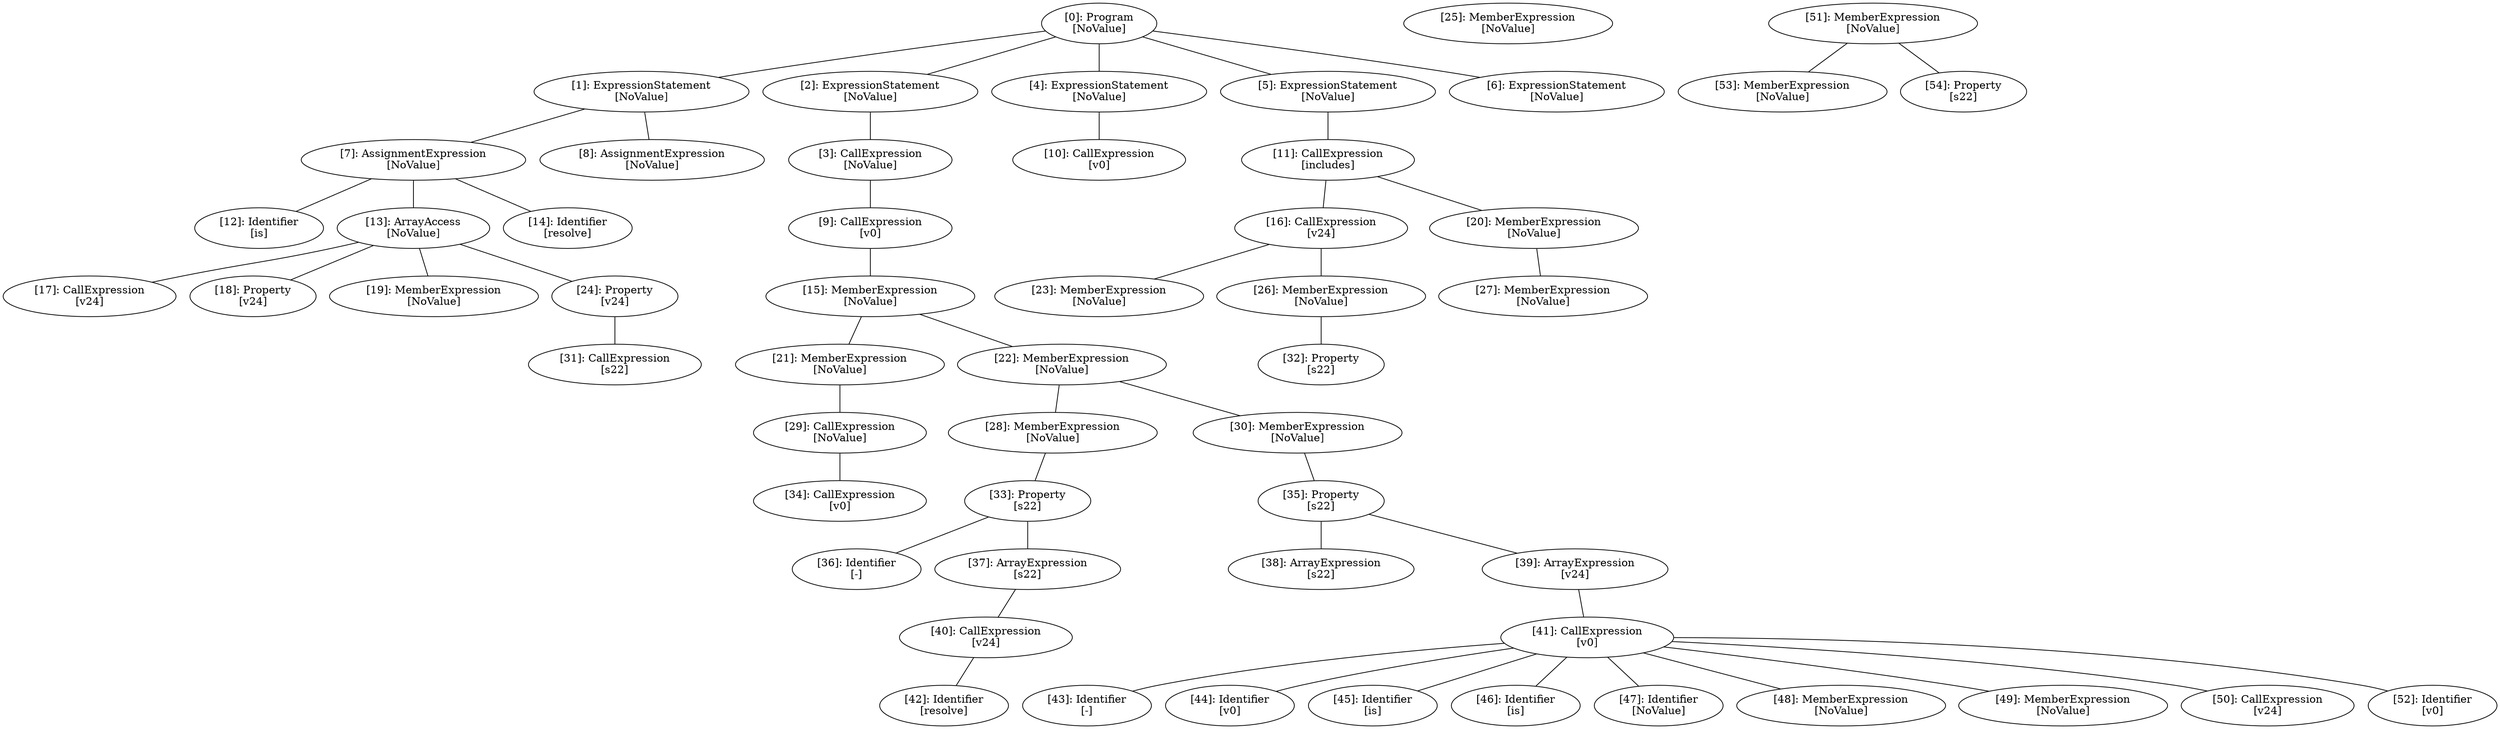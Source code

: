 // Result
graph {
	0 [label="[0]: Program
[NoValue]"]
	1 [label="[1]: ExpressionStatement
[NoValue]"]
	2 [label="[2]: ExpressionStatement
[NoValue]"]
	3 [label="[3]: CallExpression
[NoValue]"]
	4 [label="[4]: ExpressionStatement
[NoValue]"]
	5 [label="[5]: ExpressionStatement
[NoValue]"]
	6 [label="[6]: ExpressionStatement
[NoValue]"]
	7 [label="[7]: AssignmentExpression
[NoValue]"]
	8 [label="[8]: AssignmentExpression
[NoValue]"]
	9 [label="[9]: CallExpression
[v0]"]
	10 [label="[10]: CallExpression
[v0]"]
	11 [label="[11]: CallExpression
[includes]"]
	12 [label="[12]: Identifier
[is]"]
	13 [label="[13]: ArrayAccess
[NoValue]"]
	14 [label="[14]: Identifier
[resolve]"]
	15 [label="[15]: MemberExpression
[NoValue]"]
	16 [label="[16]: CallExpression
[v24]"]
	17 [label="[17]: CallExpression
[v24]"]
	18 [label="[18]: Property
[v24]"]
	19 [label="[19]: MemberExpression
[NoValue]"]
	20 [label="[20]: MemberExpression
[NoValue]"]
	21 [label="[21]: MemberExpression
[NoValue]"]
	22 [label="[22]: MemberExpression
[NoValue]"]
	23 [label="[23]: MemberExpression
[NoValue]"]
	24 [label="[24]: Property
[v24]"]
	25 [label="[25]: MemberExpression
[NoValue]"]
	26 [label="[26]: MemberExpression
[NoValue]"]
	27 [label="[27]: MemberExpression
[NoValue]"]
	28 [label="[28]: MemberExpression
[NoValue]"]
	29 [label="[29]: CallExpression
[NoValue]"]
	30 [label="[30]: MemberExpression
[NoValue]"]
	31 [label="[31]: CallExpression
[s22]"]
	32 [label="[32]: Property
[s22]"]
	33 [label="[33]: Property
[s22]"]
	34 [label="[34]: CallExpression
[v0]"]
	35 [label="[35]: Property
[s22]"]
	36 [label="[36]: Identifier
[-]"]
	37 [label="[37]: ArrayExpression
[s22]"]
	38 [label="[38]: ArrayExpression
[s22]"]
	39 [label="[39]: ArrayExpression
[v24]"]
	40 [label="[40]: CallExpression
[v24]"]
	41 [label="[41]: CallExpression
[v0]"]
	42 [label="[42]: Identifier
[resolve]"]
	43 [label="[43]: Identifier
[-]"]
	44 [label="[44]: Identifier
[v0]"]
	45 [label="[45]: Identifier
[is]"]
	46 [label="[46]: Identifier
[is]"]
	47 [label="[47]: Identifier
[NoValue]"]
	48 [label="[48]: MemberExpression
[NoValue]"]
	49 [label="[49]: MemberExpression
[NoValue]"]
	50 [label="[50]: CallExpression
[v24]"]
	51 [label="[51]: MemberExpression
[NoValue]"]
	52 [label="[52]: Identifier
[v0]"]
	53 [label="[53]: MemberExpression
[NoValue]"]
	54 [label="[54]: Property
[s22]"]
	0 -- 1
	0 -- 2
	0 -- 4
	0 -- 5
	0 -- 6
	1 -- 7
	1 -- 8
	2 -- 3
	3 -- 9
	4 -- 10
	5 -- 11
	7 -- 12
	7 -- 13
	7 -- 14
	9 -- 15
	11 -- 16
	11 -- 20
	13 -- 17
	13 -- 18
	13 -- 19
	13 -- 24
	15 -- 21
	15 -- 22
	16 -- 23
	16 -- 26
	20 -- 27
	21 -- 29
	22 -- 28
	22 -- 30
	24 -- 31
	26 -- 32
	28 -- 33
	29 -- 34
	30 -- 35
	33 -- 36
	33 -- 37
	35 -- 38
	35 -- 39
	37 -- 40
	39 -- 41
	40 -- 42
	41 -- 43
	41 -- 44
	41 -- 45
	41 -- 46
	41 -- 47
	41 -- 48
	41 -- 49
	41 -- 50
	41 -- 52
	51 -- 53
	51 -- 54
}
